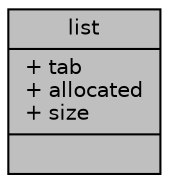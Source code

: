 digraph "list"
{
 // LATEX_PDF_SIZE
  edge [fontname="Helvetica",fontsize="10",labelfontname="Helvetica",labelfontsize="10"];
  node [fontname="Helvetica",fontsize="10",shape=record];
  Node1 [label="{list\n|+ tab\l+ allocated\l+ size\l|}",height=0.2,width=0.4,color="black", fillcolor="grey75", style="filled", fontcolor="black",tooltip=" "];
}
